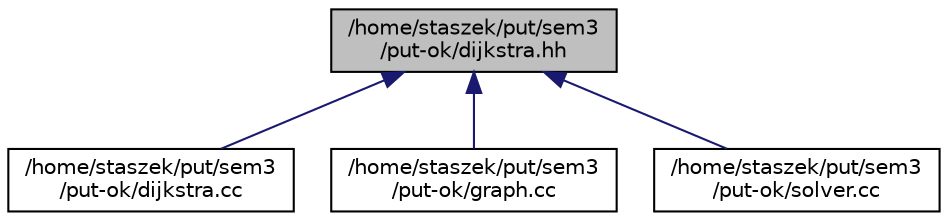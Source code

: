 digraph "/home/staszek/put/sem3/put-ok/dijkstra.hh"
{
 // LATEX_PDF_SIZE
  edge [fontname="Helvetica",fontsize="10",labelfontname="Helvetica",labelfontsize="10"];
  node [fontname="Helvetica",fontsize="10",shape=record];
  Node1 [label="/home/staszek/put/sem3\l/put-ok/dijkstra.hh",height=0.2,width=0.4,color="black", fillcolor="grey75", style="filled", fontcolor="black",tooltip=" "];
  Node1 -> Node2 [dir="back",color="midnightblue",fontsize="10",style="solid",fontname="Helvetica"];
  Node2 [label="/home/staszek/put/sem3\l/put-ok/dijkstra.cc",height=0.2,width=0.4,color="black", fillcolor="white", style="filled",URL="$dijkstra_8cc.html",tooltip=" "];
  Node1 -> Node3 [dir="back",color="midnightblue",fontsize="10",style="solid",fontname="Helvetica"];
  Node3 [label="/home/staszek/put/sem3\l/put-ok/graph.cc",height=0.2,width=0.4,color="black", fillcolor="white", style="filled",URL="$graph_8cc.html",tooltip=" "];
  Node1 -> Node4 [dir="back",color="midnightblue",fontsize="10",style="solid",fontname="Helvetica"];
  Node4 [label="/home/staszek/put/sem3\l/put-ok/solver.cc",height=0.2,width=0.4,color="black", fillcolor="white", style="filled",URL="$solver_8cc.html",tooltip=" "];
}
